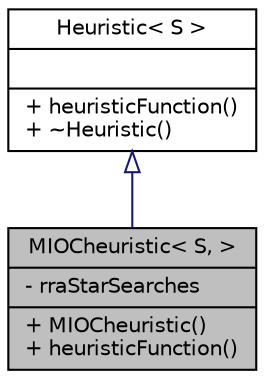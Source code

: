 digraph "MIOCheuristic&lt; S, &gt;"
{
 // INTERACTIVE_SVG=YES
 // LATEX_PDF_SIZE
  edge [fontname="Helvetica",fontsize="10",labelfontname="Helvetica",labelfontsize="10"];
  node [fontname="Helvetica",fontsize="10",shape=record];
  Node1 [label="{MIOCheuristic\< S, \>\n|- rraStarSearches\l|+ MIOCheuristic()\l+ heuristicFunction()\l}",height=0.2,width=0.4,color="black", fillcolor="grey75", style="filled", fontcolor="black",tooltip=" "];
  Node2 -> Node1 [dir="back",color="midnightblue",fontsize="10",style="solid",arrowtail="onormal",fontname="Helvetica"];
  Node2 [label="{Heuristic\< S \>\n||+ heuristicFunction()\l+ ~Heuristic()\l}",height=0.2,width=0.4,color="black", fillcolor="white", style="filled",URL="$classHeuristic.html",tooltip=" "];
}
